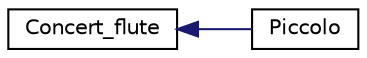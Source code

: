 digraph "Graphical Class Hierarchy"
{
  edge [fontname="Helvetica",fontsize="10",labelfontname="Helvetica",labelfontsize="10"];
  node [fontname="Helvetica",fontsize="10",shape=record];
  rankdir="LR";
  Node1 [label="Concert_flute",height=0.2,width=0.4,color="black", fillcolor="white", style="filled",URL="$classConcert__flute.html",tooltip="Base class representing western concert flute musical instrument. "];
  Node1 -> Node2 [dir="back",color="midnightblue",fontsize="10",style="solid",fontname="Helvetica"];
  Node2 [label="Piccolo",height=0.2,width=0.4,color="black", fillcolor="white", style="filled",URL="$classPiccolo.html",tooltip="Derived class representing piccolo flute musical instruments. "];
}
